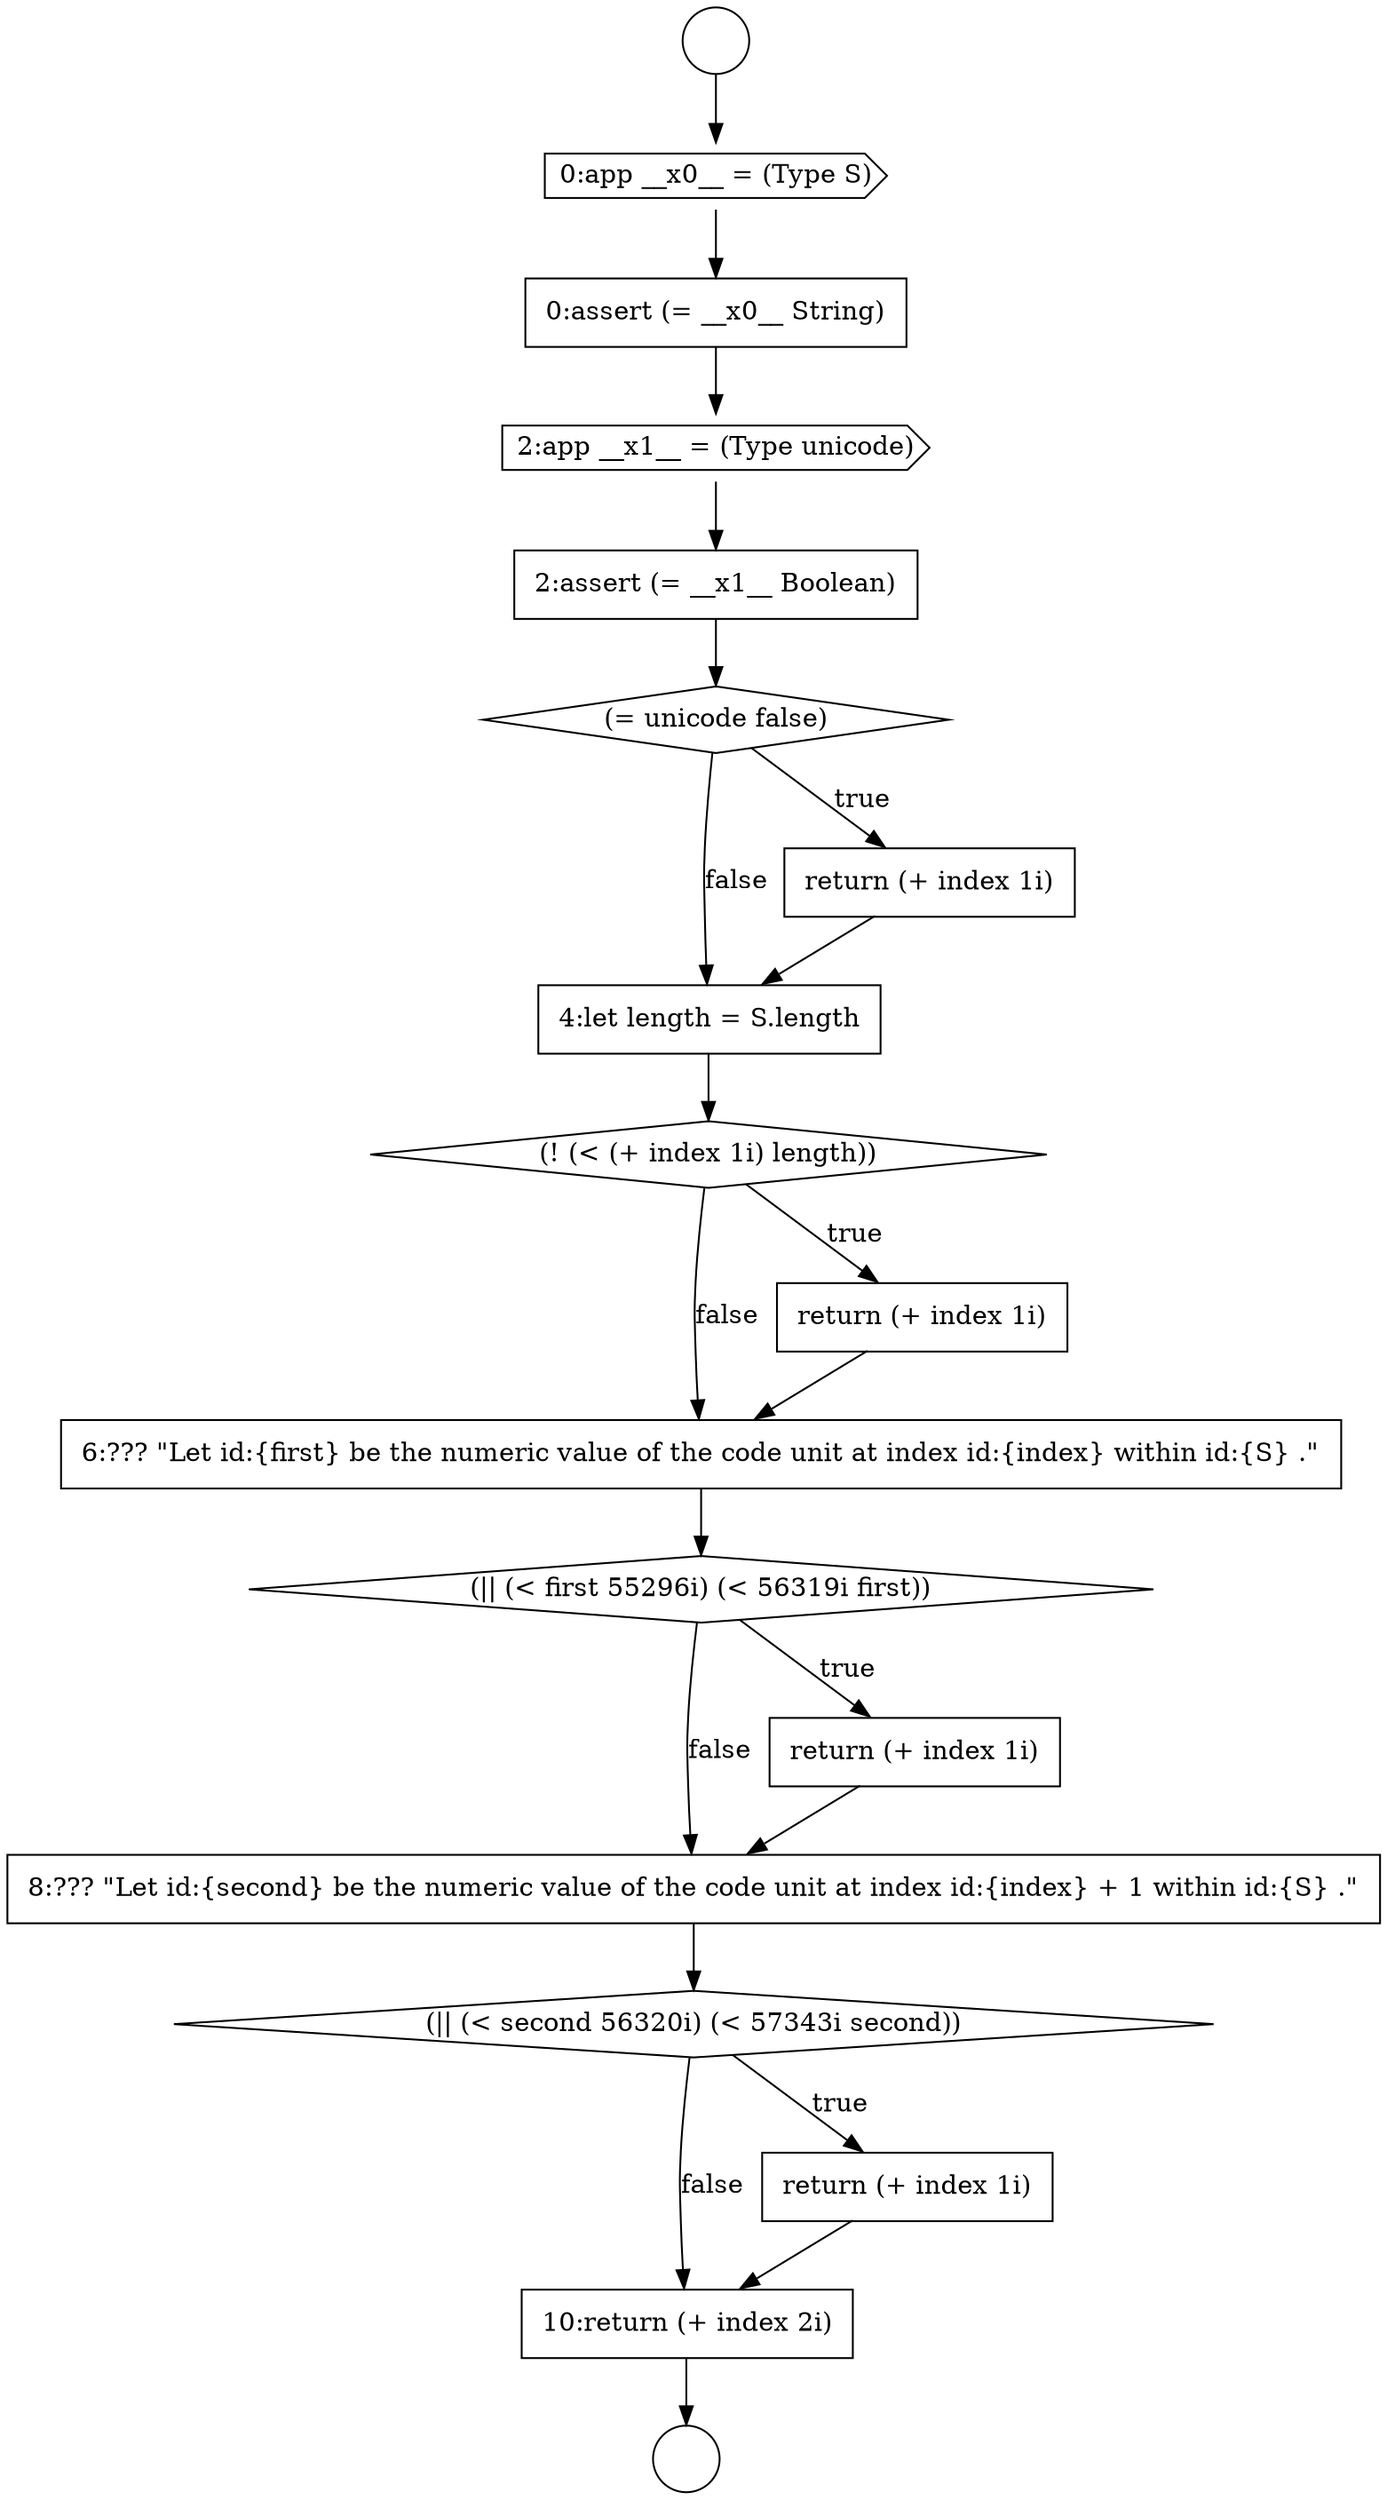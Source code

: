 digraph {
  node14358 [shape=diamond, label=<<font color="black">(|| (&lt; first 55296i) (&lt; 56319i first))</font>> color="black" fillcolor="white" style=filled]
  node14351 [shape=none, margin=0, label=<<font color="black">
    <table border="0" cellborder="1" cellspacing="0" cellpadding="10">
      <tr><td align="left">2:assert (= __x1__ Boolean)</td></tr>
    </table>
  </font>> color="black" fillcolor="white" style=filled]
  node14346 [shape=circle label=" " color="black" fillcolor="white" style=filled]
  node14361 [shape=diamond, label=<<font color="black">(|| (&lt; second 56320i) (&lt; 57343i second))</font>> color="black" fillcolor="white" style=filled]
  node14357 [shape=none, margin=0, label=<<font color="black">
    <table border="0" cellborder="1" cellspacing="0" cellpadding="10">
      <tr><td align="left">6:??? &quot;Let id:{first} be the numeric value of the code unit at index id:{index} within id:{S} .&quot;</td></tr>
    </table>
  </font>> color="black" fillcolor="white" style=filled]
  node14363 [shape=none, margin=0, label=<<font color="black">
    <table border="0" cellborder="1" cellspacing="0" cellpadding="10">
      <tr><td align="left">10:return (+ index 2i)</td></tr>
    </table>
  </font>> color="black" fillcolor="white" style=filled]
  node14352 [shape=diamond, label=<<font color="black">(= unicode false)</font>> color="black" fillcolor="white" style=filled]
  node14362 [shape=none, margin=0, label=<<font color="black">
    <table border="0" cellborder="1" cellspacing="0" cellpadding="10">
      <tr><td align="left">return (+ index 1i)</td></tr>
    </table>
  </font>> color="black" fillcolor="white" style=filled]
  node14360 [shape=none, margin=0, label=<<font color="black">
    <table border="0" cellborder="1" cellspacing="0" cellpadding="10">
      <tr><td align="left">8:??? &quot;Let id:{second} be the numeric value of the code unit at index id:{index} + 1 within id:{S} .&quot;</td></tr>
    </table>
  </font>> color="black" fillcolor="white" style=filled]
  node14349 [shape=none, margin=0, label=<<font color="black">
    <table border="0" cellborder="1" cellspacing="0" cellpadding="10">
      <tr><td align="left">0:assert (= __x0__ String)</td></tr>
    </table>
  </font>> color="black" fillcolor="white" style=filled]
  node14356 [shape=none, margin=0, label=<<font color="black">
    <table border="0" cellborder="1" cellspacing="0" cellpadding="10">
      <tr><td align="left">return (+ index 1i)</td></tr>
    </table>
  </font>> color="black" fillcolor="white" style=filled]
  node14359 [shape=none, margin=0, label=<<font color="black">
    <table border="0" cellborder="1" cellspacing="0" cellpadding="10">
      <tr><td align="left">return (+ index 1i)</td></tr>
    </table>
  </font>> color="black" fillcolor="white" style=filled]
  node14350 [shape=cds, label=<<font color="black">2:app __x1__ = (Type unicode)</font>> color="black" fillcolor="white" style=filled]
  node14355 [shape=diamond, label=<<font color="black">(! (&lt; (+ index 1i) length))</font>> color="black" fillcolor="white" style=filled]
  node14347 [shape=circle label=" " color="black" fillcolor="white" style=filled]
  node14354 [shape=none, margin=0, label=<<font color="black">
    <table border="0" cellborder="1" cellspacing="0" cellpadding="10">
      <tr><td align="left">4:let length = S.length</td></tr>
    </table>
  </font>> color="black" fillcolor="white" style=filled]
  node14353 [shape=none, margin=0, label=<<font color="black">
    <table border="0" cellborder="1" cellspacing="0" cellpadding="10">
      <tr><td align="left">return (+ index 1i)</td></tr>
    </table>
  </font>> color="black" fillcolor="white" style=filled]
  node14348 [shape=cds, label=<<font color="black">0:app __x0__ = (Type S)</font>> color="black" fillcolor="white" style=filled]
  node14362 -> node14363 [ color="black"]
  node14350 -> node14351 [ color="black"]
  node14349 -> node14350 [ color="black"]
  node14346 -> node14348 [ color="black"]
  node14357 -> node14358 [ color="black"]
  node14352 -> node14353 [label=<<font color="black">true</font>> color="black"]
  node14352 -> node14354 [label=<<font color="black">false</font>> color="black"]
  node14361 -> node14362 [label=<<font color="black">true</font>> color="black"]
  node14361 -> node14363 [label=<<font color="black">false</font>> color="black"]
  node14359 -> node14360 [ color="black"]
  node14355 -> node14356 [label=<<font color="black">true</font>> color="black"]
  node14355 -> node14357 [label=<<font color="black">false</font>> color="black"]
  node14356 -> node14357 [ color="black"]
  node14353 -> node14354 [ color="black"]
  node14363 -> node14347 [ color="black"]
  node14358 -> node14359 [label=<<font color="black">true</font>> color="black"]
  node14358 -> node14360 [label=<<font color="black">false</font>> color="black"]
  node14354 -> node14355 [ color="black"]
  node14348 -> node14349 [ color="black"]
  node14360 -> node14361 [ color="black"]
  node14351 -> node14352 [ color="black"]
}

